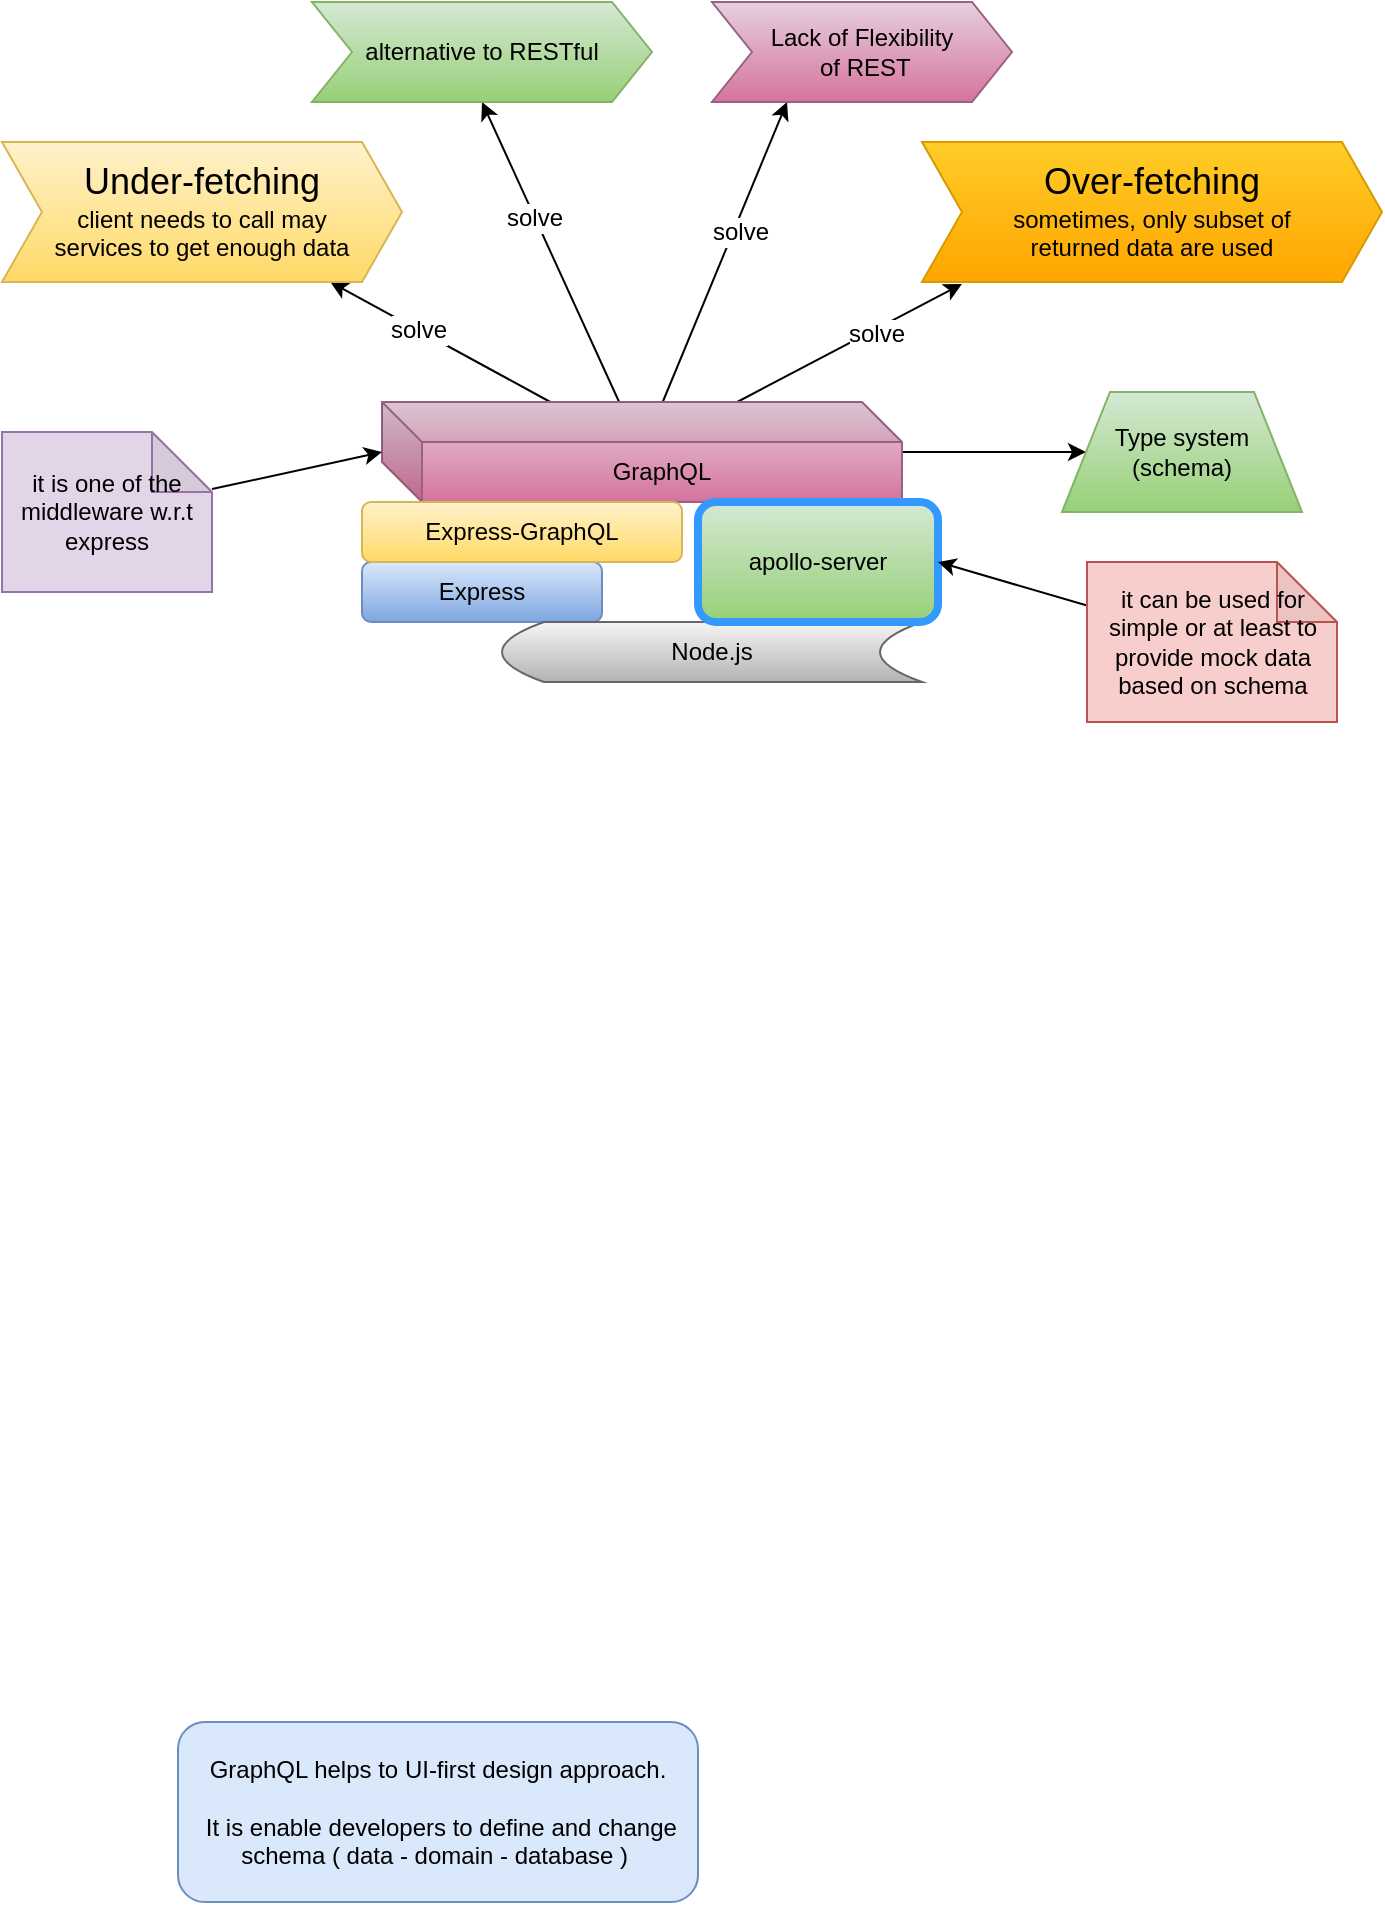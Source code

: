 <mxfile version="11.3.0" type="device" pages="2"><diagram id="Qoy6k9oD5Yo2G4-GYHYo" name="Page-1"><mxGraphModel dx="838" dy="480" grid="1" gridSize="10" guides="1" tooltips="1" connect="1" arrows="1" fold="1" page="1" pageScale="1" pageWidth="850" pageHeight="1100" math="0" shadow="0"><root><mxCell id="0"/><mxCell id="1" parent="0"/><mxCell id="6mEB8NatHu_p4w-Cchmi-1" value="Express" style="rounded=1;whiteSpace=wrap;html=1;gradientColor=#7ea6e0;fillColor=#dae8fc;strokeColor=#6c8ebf;" parent="1" vertex="1"><mxGeometry x="210" y="300" width="120" height="30" as="geometry"/></mxCell><mxCell id="6mEB8NatHu_p4w-Cchmi-10" style="edgeStyle=none;rounded=0;orthogonalLoop=1;jettySize=auto;html=1;entryX=0.087;entryY=1.014;entryDx=0;entryDy=0;entryPerimeter=0;" parent="1" source="6mEB8NatHu_p4w-Cchmi-2" target="6mEB8NatHu_p4w-Cchmi-8" edge="1"><mxGeometry relative="1" as="geometry"/></mxCell><mxCell id="6mEB8NatHu_p4w-Cchmi-11" value="solve" style="text;html=1;align=center;verticalAlign=middle;resizable=0;points=[];;labelBackgroundColor=#ffffff;" parent="6mEB8NatHu_p4w-Cchmi-10" vertex="1" connectable="0"><mxGeometry x="0.216" y="-2" relative="1" as="geometry"><mxPoint as="offset"/></mxGeometry></mxCell><mxCell id="6mEB8NatHu_p4w-Cchmi-12" style="edgeStyle=none;rounded=0;orthogonalLoop=1;jettySize=auto;html=1;" parent="1" source="6mEB8NatHu_p4w-Cchmi-2" target="6mEB8NatHu_p4w-Cchmi-7" edge="1"><mxGeometry relative="1" as="geometry"/></mxCell><mxCell id="6mEB8NatHu_p4w-Cchmi-17" value="solve" style="text;html=1;align=center;verticalAlign=middle;resizable=0;points=[];;labelBackgroundColor=#ffffff;" parent="6mEB8NatHu_p4w-Cchmi-12" vertex="1" connectable="0"><mxGeometry x="0.202" relative="1" as="geometry"><mxPoint as="offset"/></mxGeometry></mxCell><mxCell id="6mEB8NatHu_p4w-Cchmi-13" style="edgeStyle=none;rounded=0;orthogonalLoop=1;jettySize=auto;html=1;entryX=0.5;entryY=1;entryDx=0;entryDy=0;" parent="1" source="6mEB8NatHu_p4w-Cchmi-2" target="6mEB8NatHu_p4w-Cchmi-6" edge="1"><mxGeometry relative="1" as="geometry"/></mxCell><mxCell id="6mEB8NatHu_p4w-Cchmi-16" value="solve" style="text;html=1;align=center;verticalAlign=middle;resizable=0;points=[];;labelBackgroundColor=#ffffff;" parent="6mEB8NatHu_p4w-Cchmi-13" vertex="1" connectable="0"><mxGeometry x="0.231" y="1" relative="1" as="geometry"><mxPoint as="offset"/></mxGeometry></mxCell><mxCell id="6mEB8NatHu_p4w-Cchmi-14" style="edgeStyle=none;rounded=0;orthogonalLoop=1;jettySize=auto;html=1;entryX=0.25;entryY=1;entryDx=0;entryDy=0;" parent="1" source="6mEB8NatHu_p4w-Cchmi-2" target="6mEB8NatHu_p4w-Cchmi-5" edge="1"><mxGeometry relative="1" as="geometry"/></mxCell><mxCell id="6mEB8NatHu_p4w-Cchmi-15" value="solve" style="text;html=1;align=center;verticalAlign=middle;resizable=0;points=[];;labelBackgroundColor=#ffffff;" parent="6mEB8NatHu_p4w-Cchmi-14" vertex="1" connectable="0"><mxGeometry x="0.156" y="-3" relative="1" as="geometry"><mxPoint as="offset"/></mxGeometry></mxCell><mxCell id="6mEB8NatHu_p4w-Cchmi-20" style="edgeStyle=none;rounded=0;orthogonalLoop=1;jettySize=auto;html=1;entryX=0;entryY=0.5;entryDx=0;entryDy=0;" parent="1" source="6mEB8NatHu_p4w-Cchmi-2" target="6mEB8NatHu_p4w-Cchmi-19" edge="1"><mxGeometry relative="1" as="geometry"/></mxCell><mxCell id="6mEB8NatHu_p4w-Cchmi-2" value="GraphQL" style="shape=cube;whiteSpace=wrap;html=1;boundedLbl=1;backgroundOutline=1;darkOpacity=0.05;darkOpacity2=0.1;gradientColor=#d5739d;fillColor=#e6d0de;strokeColor=#996185;" parent="1" vertex="1"><mxGeometry x="220" y="220" width="260" height="50" as="geometry"/></mxCell><mxCell id="6mEB8NatHu_p4w-Cchmi-3" value="Express-GraphQL" style="rounded=1;whiteSpace=wrap;html=1;gradientColor=#ffd966;fillColor=#fff2cc;strokeColor=#d6b656;" parent="1" vertex="1"><mxGeometry x="210" y="270" width="160" height="30" as="geometry"/></mxCell><mxCell id="6mEB8NatHu_p4w-Cchmi-4" value="Node.js" style="shape=dataStorage;whiteSpace=wrap;html=1;gradientColor=#b3b3b3;fillColor=#f5f5f5;strokeColor=#666666;" parent="1" vertex="1"><mxGeometry x="280" y="330" width="210" height="30" as="geometry"/></mxCell><mxCell id="6mEB8NatHu_p4w-Cchmi-5" value="Lack of Flexibility&lt;br&gt;&amp;nbsp;of REST" style="shape=step;perimeter=stepPerimeter;whiteSpace=wrap;html=1;fixedSize=1;gradientColor=#d5739d;fillColor=#e6d0de;strokeColor=#996185;" parent="1" vertex="1"><mxGeometry x="385" y="20" width="150" height="50" as="geometry"/></mxCell><mxCell id="6mEB8NatHu_p4w-Cchmi-6" value="alternative to RESTful" style="shape=step;perimeter=stepPerimeter;whiteSpace=wrap;html=1;fixedSize=1;gradientColor=#97d077;fillColor=#d5e8d4;strokeColor=#82b366;" parent="1" vertex="1"><mxGeometry x="185" y="20" width="170" height="50" as="geometry"/></mxCell><mxCell id="6mEB8NatHu_p4w-Cchmi-7" value="&lt;font style=&quot;font-size: 18px&quot;&gt;Under-fetching&lt;/font&gt;&lt;br&gt;client needs to call may &lt;br&gt;services to get enough data" style="shape=step;perimeter=stepPerimeter;whiteSpace=wrap;html=1;fixedSize=1;gradientColor=#ffd966;fillColor=#fff2cc;strokeColor=#d6b656;" parent="1" vertex="1"><mxGeometry x="30" y="90" width="200" height="70" as="geometry"/></mxCell><mxCell id="6mEB8NatHu_p4w-Cchmi-8" value="&lt;font style=&quot;font-size: 18px&quot;&gt;Over-fetching&lt;/font&gt;&lt;br&gt;sometimes, only subset of &lt;br&gt;returned data are used" style="shape=step;perimeter=stepPerimeter;whiteSpace=wrap;html=1;fixedSize=1;gradientColor=#ffa500;fillColor=#ffcd28;strokeColor=#d79b00;" parent="1" vertex="1"><mxGeometry x="490" y="90" width="230" height="70" as="geometry"/></mxCell><mxCell id="6mEB8NatHu_p4w-Cchmi-18" style="edgeStyle=none;rounded=0;orthogonalLoop=1;jettySize=auto;html=1;entryX=0;entryY=0;entryDx=0;entryDy=25;entryPerimeter=0;" parent="1" source="6mEB8NatHu_p4w-Cchmi-9" target="6mEB8NatHu_p4w-Cchmi-2" edge="1"><mxGeometry relative="1" as="geometry"/></mxCell><mxCell id="6mEB8NatHu_p4w-Cchmi-9" value="it is one of the middleware w.r.t express" style="shape=note;whiteSpace=wrap;html=1;backgroundOutline=1;darkOpacity=0.05;fillColor=#e1d5e7;strokeColor=#9673a6;" parent="1" vertex="1"><mxGeometry x="30" y="235" width="105" height="80" as="geometry"/></mxCell><mxCell id="6mEB8NatHu_p4w-Cchmi-19" value="Type system&lt;br&gt;(schema)" style="shape=trapezoid;perimeter=trapezoidPerimeter;whiteSpace=wrap;html=1;gradientColor=#97d077;fillColor=#d5e8d4;strokeColor=#82b366;" parent="1" vertex="1"><mxGeometry x="560" y="215" width="120" height="60" as="geometry"/></mxCell><mxCell id="16PTjCp3BNVq3AEoJKGc-1" value="GraphQL helps to UI-first design approach.&lt;br&gt;&lt;br&gt;&amp;nbsp;It is enable developers to define and change schema ( data - domain - database )&amp;nbsp;" style="rounded=1;whiteSpace=wrap;html=1;fillColor=#dae8fc;strokeColor=#6c8ebf;" parent="1" vertex="1"><mxGeometry x="118" y="880" width="260" height="90" as="geometry"/></mxCell><mxCell id="IdwUXy4QG8wlmN0MafSe-1" value="apollo-server" style="rounded=1;whiteSpace=wrap;html=1;gradientColor=#97d077;fillColor=#d5e8d4;strokeColor=#3399FF;strokeWidth=4;" parent="1" vertex="1"><mxGeometry x="378" y="270" width="120" height="60" as="geometry"/></mxCell><mxCell id="IdwUXy4QG8wlmN0MafSe-3" style="rounded=0;orthogonalLoop=1;jettySize=auto;html=1;entryX=1;entryY=0.5;entryDx=0;entryDy=0;" parent="1" source="IdwUXy4QG8wlmN0MafSe-2" target="IdwUXy4QG8wlmN0MafSe-1" edge="1"><mxGeometry relative="1" as="geometry"/></mxCell><mxCell id="IdwUXy4QG8wlmN0MafSe-2" value="it can be used for simple or at least to provide mock data based on schema" style="shape=note;whiteSpace=wrap;html=1;backgroundOutline=1;darkOpacity=0.05;fillColor=#f8cecc;strokeColor=#b85450;" parent="1" vertex="1"><mxGeometry x="572.5" y="300" width="125" height="80" as="geometry"/></mxCell></root></mxGraphModel></diagram><diagram id="wbNUwwX8bDtZQ0xIJwaJ" name="Page-2"><mxGraphModel dx="838" dy="480" grid="1" gridSize="10" guides="1" tooltips="1" connect="1" arrows="1" fold="1" page="1" pageScale="1" pageWidth="850" pageHeight="1100" math="0" shadow="0"><root><mxCell id="FUKeTGZL-d8-zs5j7Iyb-0"/><mxCell id="FUKeTGZL-d8-zs5j7Iyb-1" parent="FUKeTGZL-d8-zs5j7Iyb-0"/></root></mxGraphModel></diagram></mxfile>
